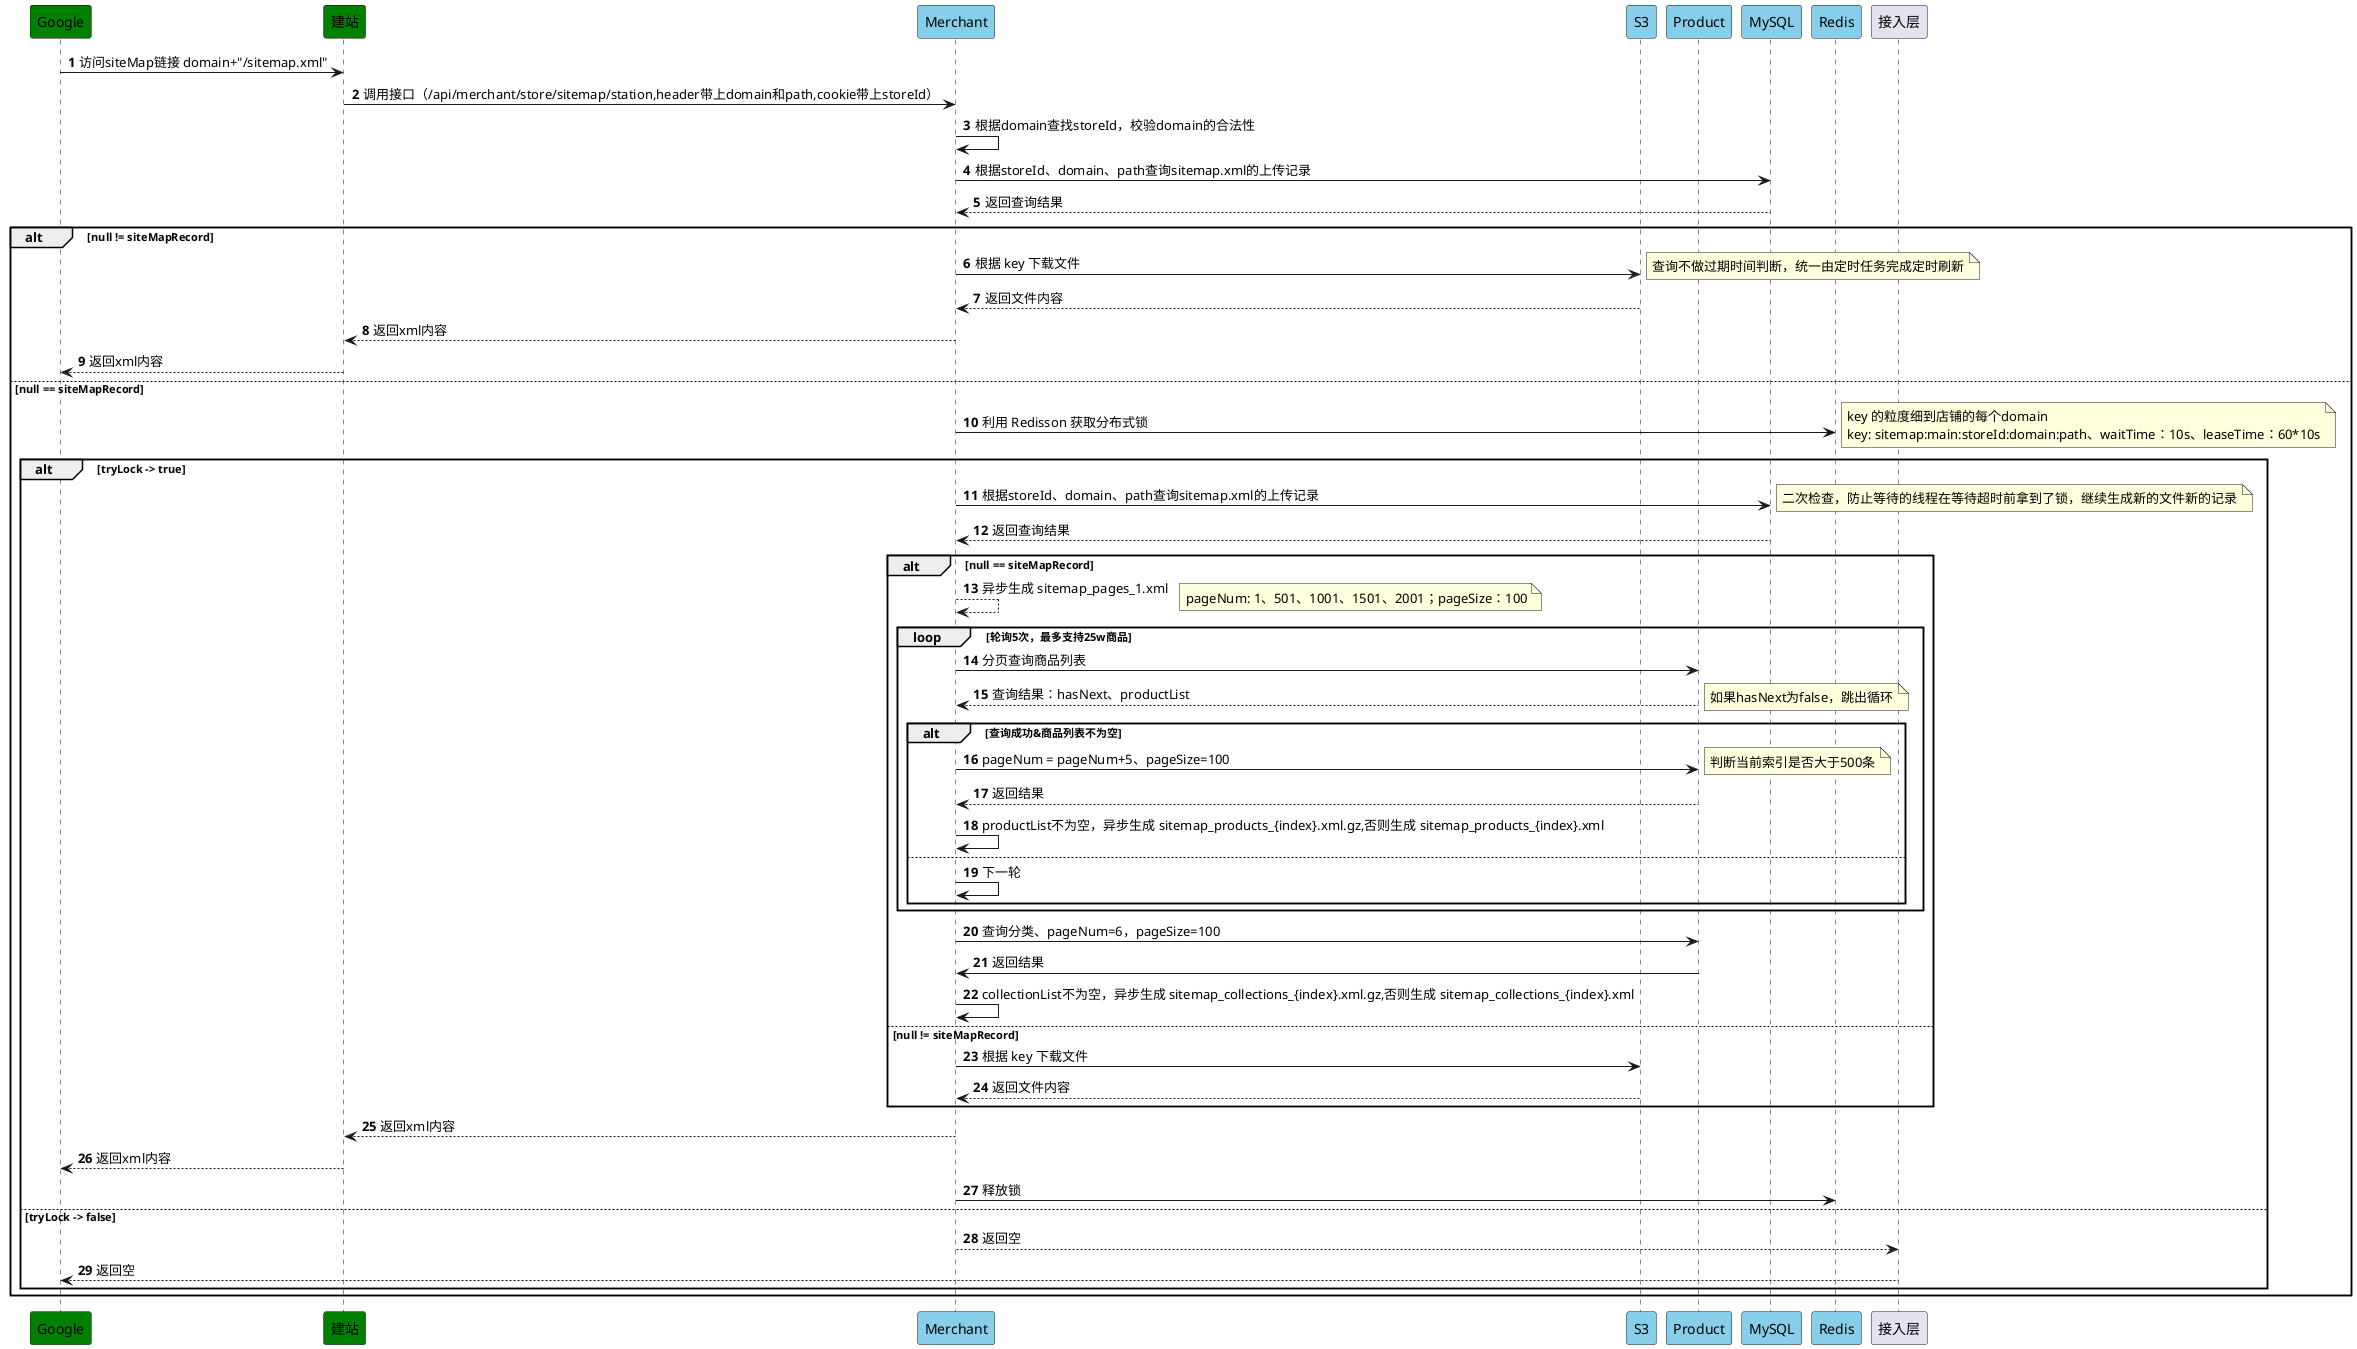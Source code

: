 @startuml
'https://plantuml.com/sequence-diagram

autonumber
participant "Google" as Google #green
participant "建站" as Station #green
participant "Merchant" as Merchant #skyblue
participant "S3" as S3 #skyblue
participant "Product" as Product #skyblue
participant "MySQL" as MySQL #skyblue
participant "Redis" as Redis #skyblue
Google -> Station: 访问siteMap链接 domain+"/sitemap.xml"
Station -> Merchant: 调用接口（/api/merchant/store/sitemap/station,header带上domain和path,cookie带上storeId）
Merchant -> Merchant: 根据domain查找storeId，校验domain的合法性
Merchant -> MySQL: 根据storeId、domain、path查询sitemap.xml的上传记录
MySQL --> Merchant: 返回查询结果
alt null != siteMapRecord
Merchant -> S3: 根据 key 下载文件
note right: 查询不做过期时间判断，统一由定时任务完成定时刷新
S3 --> Merchant: 返回文件内容
Merchant --> Station: 返回xml内容
Station --> Google: 返回xml内容
else null == siteMapRecord
Merchant -> Redis: 利用 Redisson 获取分布式锁
note right: key 的粒度细到店铺的每个domain\nkey: sitemap:main:storeId:domain:path、waitTime：10s、leaseTime：60*10s
alt tryLock -> true
Merchant -> MySQL: 根据storeId、domain、path查询sitemap.xml的上传记录
note right: 二次检查，防止等待的线程在等待超时前拿到了锁，继续生成新的文件新的记录
MySQL --> Merchant: 返回查询结果
alt null == siteMapRecord
Merchant --> Merchant: 异步生成 sitemap_pages_1.xml
loop 轮询5次，最多支持25w商品
note right: pageNum: 1、501、1001、1501、2001；pageSize：100
Merchant -> Product: 分页查询商品列表
Product --> Merchant: 查询结果：hasNext、productList
note right: 如果hasNext为false，跳出循环
alt 查询成功&商品列表不为空
Merchant -> Product: pageNum = pageNum+5、pageSize=100
note right: 判断当前索引是否大于500条
Product --> Merchant: 返回结果
Merchant -> Merchant: productList不为空，异步生成 sitemap_products_{index}.xml.gz,否则生成 sitemap_products_{index}.xml
else
Merchant -> Merchant: 下一轮
end
end
Merchant -> Product: 查询分类、pageNum=6，pageSize=100
Product -> Merchant: 返回结果
Merchant -> Merchant: collectionList不为空，异步生成 sitemap_collections_{index}.xml.gz,否则生成 sitemap_collections_{index}.xml
else null != siteMapRecord
Merchant -> S3: 根据 key 下载文件
S3 --> Merchant: 返回文件内容
end
Merchant --> Station: 返回xml内容
Station --> Google: 返回xml内容
Merchant -> Redis: 释放锁
else tryLock -> false
Merchant --> 接入层: 返回空
接入层 --> Google: 返回空
end
end
@enduml
